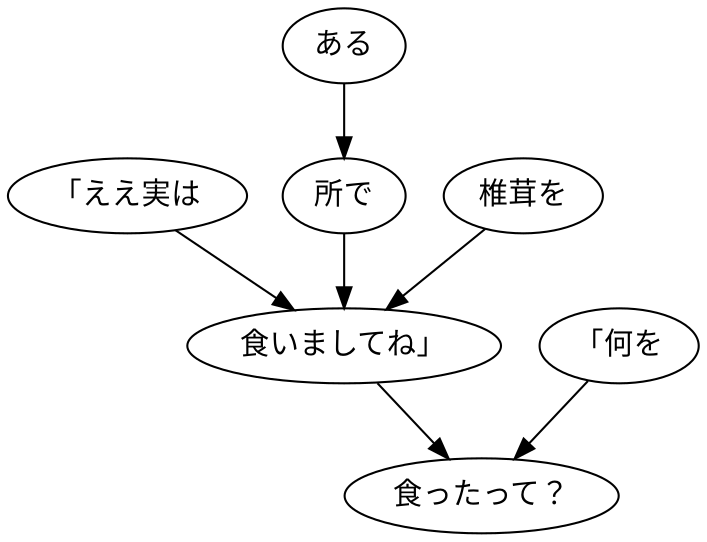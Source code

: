 digraph graph403 {
	node0 [label="「ええ実は"];
	node1 [label="ある"];
	node2 [label="所で"];
	node3 [label="椎茸を"];
	node4 [label="食いましてね」"];
	node5 [label="「何を"];
	node6 [label="食ったって？"];
	node0 -> node4;
	node1 -> node2;
	node2 -> node4;
	node3 -> node4;
	node4 -> node6;
	node5 -> node6;
}
